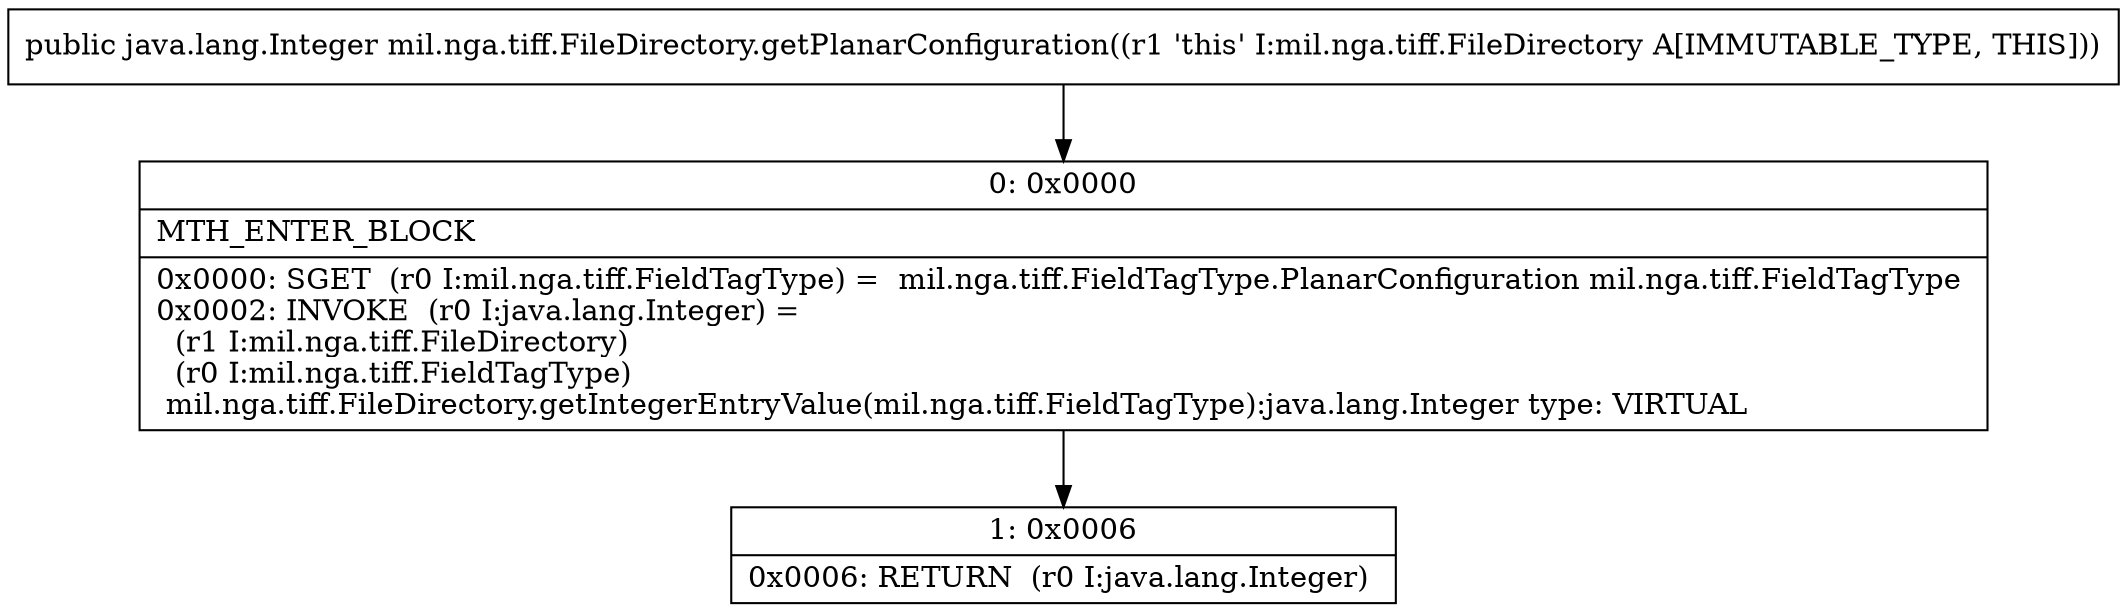 digraph "CFG formil.nga.tiff.FileDirectory.getPlanarConfiguration()Ljava\/lang\/Integer;" {
Node_0 [shape=record,label="{0\:\ 0x0000|MTH_ENTER_BLOCK\l|0x0000: SGET  (r0 I:mil.nga.tiff.FieldTagType) =  mil.nga.tiff.FieldTagType.PlanarConfiguration mil.nga.tiff.FieldTagType \l0x0002: INVOKE  (r0 I:java.lang.Integer) = \l  (r1 I:mil.nga.tiff.FileDirectory)\l  (r0 I:mil.nga.tiff.FieldTagType)\l mil.nga.tiff.FileDirectory.getIntegerEntryValue(mil.nga.tiff.FieldTagType):java.lang.Integer type: VIRTUAL \l}"];
Node_1 [shape=record,label="{1\:\ 0x0006|0x0006: RETURN  (r0 I:java.lang.Integer) \l}"];
MethodNode[shape=record,label="{public java.lang.Integer mil.nga.tiff.FileDirectory.getPlanarConfiguration((r1 'this' I:mil.nga.tiff.FileDirectory A[IMMUTABLE_TYPE, THIS])) }"];
MethodNode -> Node_0;
Node_0 -> Node_1;
}

